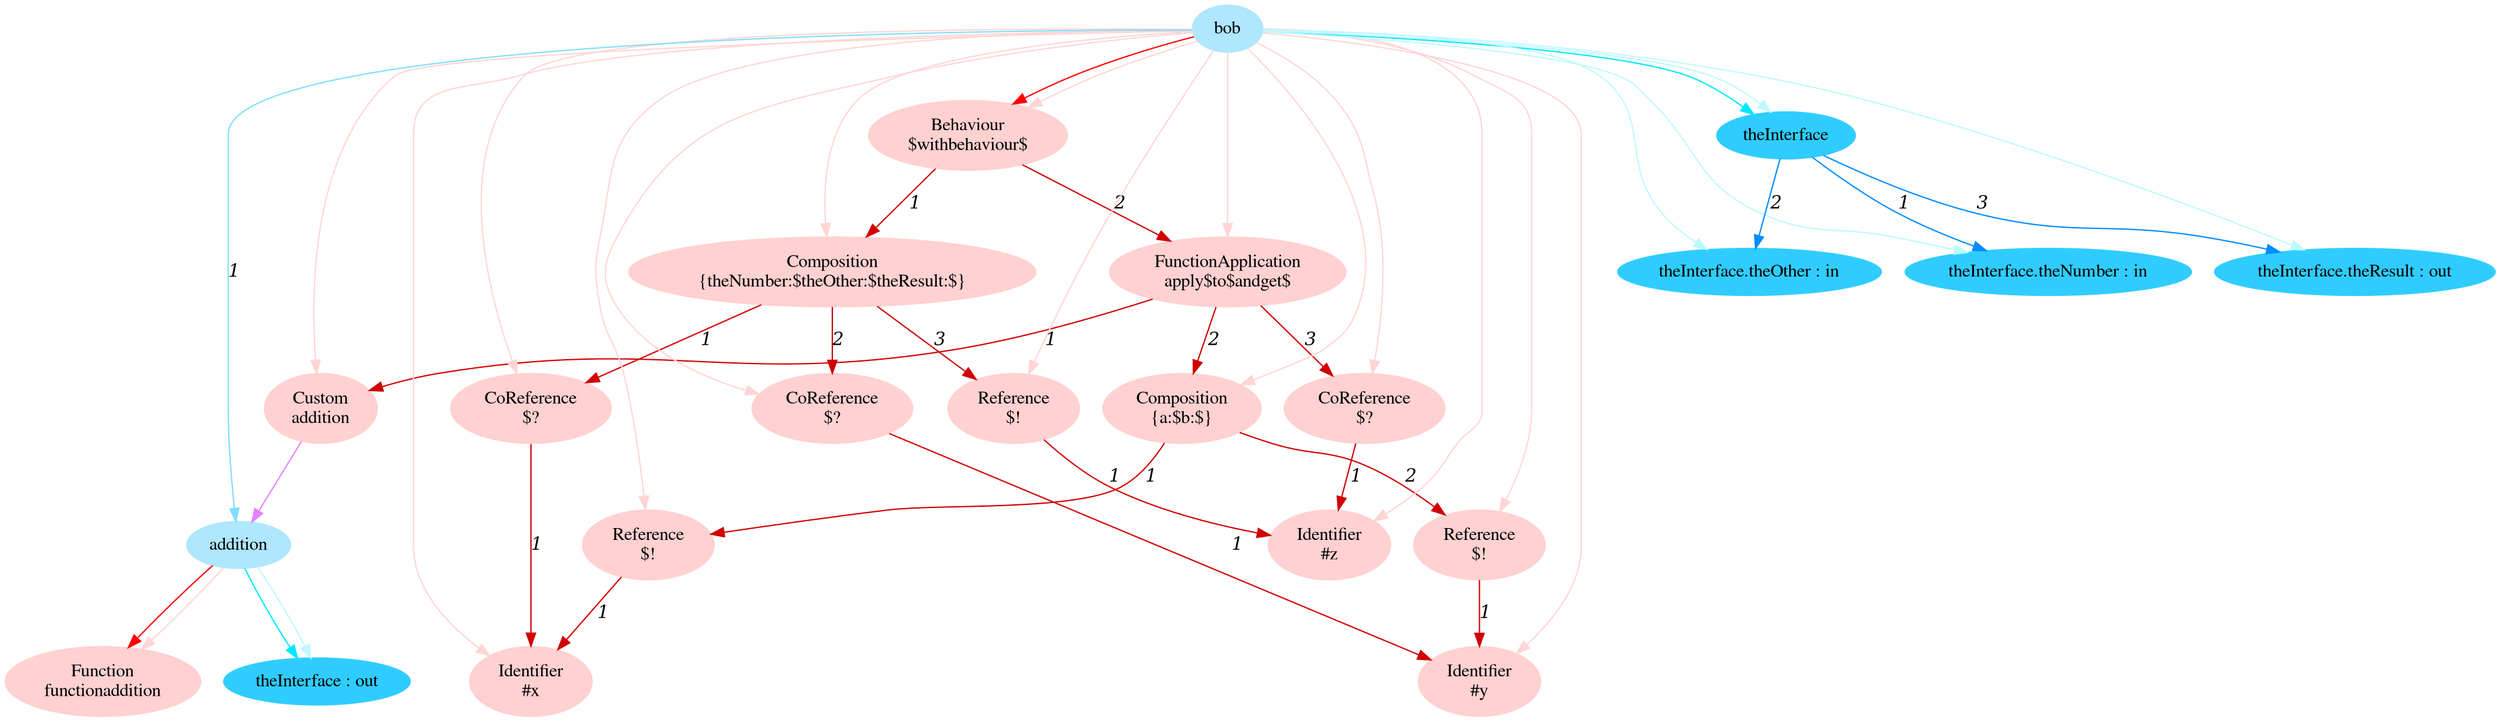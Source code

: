 digraph g{node_1010 [shape="ellipse", style="filled", color="#ffd1d1", fontname="Times", label="Function
functionaddition" ]
node_1013 [shape="ellipse", style="filled", color="#ffd1d1", fontname="Times", label="Identifier
#x" ]
node_1017 [shape="ellipse", style="filled", color="#ffd1d1", fontname="Times", label="CoReference
$?" ]
node_1021 [shape="ellipse", style="filled", color="#ffd1d1", fontname="Times", label="Identifier
#y" ]
node_1025 [shape="ellipse", style="filled", color="#ffd1d1", fontname="Times", label="CoReference
$?" ]
node_1029 [shape="ellipse", style="filled", color="#ffd1d1", fontname="Times", label="Identifier
#z" ]
node_1033 [shape="ellipse", style="filled", color="#ffd1d1", fontname="Times", label="Reference
$!" ]
node_1037 [shape="ellipse", style="filled", color="#ffd1d1", fontname="Times", label="Composition
{theNumber:$theOther:$theResult:$}" ]
node_1043 [shape="ellipse", style="filled", color="#ffd1d1", fontname="Times", label="Custom
addition" ]
node_1046 [shape="ellipse", style="filled", color="#ffd1d1", fontname="Times", label="Reference
$!" ]
node_1050 [shape="ellipse", style="filled", color="#ffd1d1", fontname="Times", label="Reference
$!" ]
node_1054 [shape="ellipse", style="filled", color="#ffd1d1", fontname="Times", label="Composition
{a:$b:$}" ]
node_1059 [shape="ellipse", style="filled", color="#ffd1d1", fontname="Times", label="CoReference
$?" ]
node_1063 [shape="ellipse", style="filled", color="#ffd1d1", fontname="Times", label="FunctionApplication
apply$to$andget$" ]
node_1069 [shape="ellipse", style="filled", color="#ffd1d1", fontname="Times", label="Behaviour
$withbehaviour$" ]
node_938 [shape="ellipse", style="filled", color="#afe7ff", fontname="Times", label="bob" ]
node_939 [shape="ellipse", style="filled", color="#afe7ff", fontname="Times", label="addition" ]
node_940 [shape="ellipse", style="filled", color="#2fcdff", fontname="Times", label="theInterface : out" ]
node_947 [shape="ellipse", style="filled", color="#2fcdff", fontname="Times", label="theInterface" ]
node_948 [shape="ellipse", style="filled", color="#2fcdff", fontname="Times", label="theInterface.theNumber : in" ]
node_950 [shape="ellipse", style="filled", color="#2fcdff", fontname="Times", label="theInterface.theOther : in" ]
node_952 [shape="ellipse", style="filled", color="#2fcdff", fontname="Times", label="theInterface.theResult : out" ]
node_1017 -> node_1013 [dir=forward, arrowHead=normal, fontname="Times-Italic", arrowsize=1, color="#d00000", label="1",  headlabel="", taillabel="" ]
node_1025 -> node_1021 [dir=forward, arrowHead=normal, fontname="Times-Italic", arrowsize=1, color="#d00000", label="1",  headlabel="", taillabel="" ]
node_1033 -> node_1029 [dir=forward, arrowHead=normal, fontname="Times-Italic", arrowsize=1, color="#d00000", label="1",  headlabel="", taillabel="" ]
node_1037 -> node_1017 [dir=forward, arrowHead=normal, fontname="Times-Italic", arrowsize=1, color="#d00000", label="1",  headlabel="", taillabel="" ]
node_1037 -> node_1025 [dir=forward, arrowHead=normal, fontname="Times-Italic", arrowsize=1, color="#d00000", label="2",  headlabel="", taillabel="" ]
node_1037 -> node_1033 [dir=forward, arrowHead=normal, fontname="Times-Italic", arrowsize=1, color="#d00000", label="3",  headlabel="", taillabel="" ]
node_1046 -> node_1013 [dir=forward, arrowHead=normal, fontname="Times-Italic", arrowsize=1, color="#d00000", label="1",  headlabel="", taillabel="" ]
node_1050 -> node_1021 [dir=forward, arrowHead=normal, fontname="Times-Italic", arrowsize=1, color="#d00000", label="1",  headlabel="", taillabel="" ]
node_1054 -> node_1046 [dir=forward, arrowHead=normal, fontname="Times-Italic", arrowsize=1, color="#d00000", label="1",  headlabel="", taillabel="" ]
node_1054 -> node_1050 [dir=forward, arrowHead=normal, fontname="Times-Italic", arrowsize=1, color="#d00000", label="2",  headlabel="", taillabel="" ]
node_1059 -> node_1029 [dir=forward, arrowHead=normal, fontname="Times-Italic", arrowsize=1, color="#d00000", label="1",  headlabel="", taillabel="" ]
node_1063 -> node_1043 [dir=forward, arrowHead=normal, fontname="Times-Italic", arrowsize=1, color="#d00000", label="1",  headlabel="", taillabel="" ]
node_1063 -> node_1054 [dir=forward, arrowHead=normal, fontname="Times-Italic", arrowsize=1, color="#d00000", label="2",  headlabel="", taillabel="" ]
node_1063 -> node_1059 [dir=forward, arrowHead=normal, fontname="Times-Italic", arrowsize=1, color="#d00000", label="3",  headlabel="", taillabel="" ]
node_1069 -> node_1037 [dir=forward, arrowHead=normal, fontname="Times-Italic", arrowsize=1, color="#d00000", label="1",  headlabel="", taillabel="" ]
node_1069 -> node_1063 [dir=forward, arrowHead=normal, fontname="Times-Italic", arrowsize=1, color="#d00000", label="2",  headlabel="", taillabel="" ]
node_939 -> node_1010 [dir=forward, arrowHead=normal, fontname="Times-Italic", arrowsize=1, color="#ff0000", label="",  headlabel="", taillabel="" ]
node_938 -> node_1069 [dir=forward, arrowHead=normal, fontname="Times-Italic", arrowsize=1, color="#ff0000", label="",  headlabel="", taillabel="" ]
node_939 -> node_1010 [dir=forward, arrowHead=normal, fontname="Times-Italic", arrowsize=1, color="#ffd5d5", label="",  headlabel="", taillabel="" ]
node_938 -> node_1013 [dir=forward, arrowHead=normal, fontname="Times-Italic", arrowsize=1, color="#ffd5d5", label="",  headlabel="", taillabel="" ]
node_938 -> node_1017 [dir=forward, arrowHead=normal, fontname="Times-Italic", arrowsize=1, color="#ffd5d5", label="",  headlabel="", taillabel="" ]
node_938 -> node_1021 [dir=forward, arrowHead=normal, fontname="Times-Italic", arrowsize=1, color="#ffd5d5", label="",  headlabel="", taillabel="" ]
node_938 -> node_1025 [dir=forward, arrowHead=normal, fontname="Times-Italic", arrowsize=1, color="#ffd5d5", label="",  headlabel="", taillabel="" ]
node_938 -> node_1029 [dir=forward, arrowHead=normal, fontname="Times-Italic", arrowsize=1, color="#ffd5d5", label="",  headlabel="", taillabel="" ]
node_938 -> node_1033 [dir=forward, arrowHead=normal, fontname="Times-Italic", arrowsize=1, color="#ffd5d5", label="",  headlabel="", taillabel="" ]
node_938 -> node_1037 [dir=forward, arrowHead=normal, fontname="Times-Italic", arrowsize=1, color="#ffd5d5", label="",  headlabel="", taillabel="" ]
node_938 -> node_1043 [dir=forward, arrowHead=normal, fontname="Times-Italic", arrowsize=1, color="#ffd5d5", label="",  headlabel="", taillabel="" ]
node_938 -> node_1046 [dir=forward, arrowHead=normal, fontname="Times-Italic", arrowsize=1, color="#ffd5d5", label="",  headlabel="", taillabel="" ]
node_938 -> node_1050 [dir=forward, arrowHead=normal, fontname="Times-Italic", arrowsize=1, color="#ffd5d5", label="",  headlabel="", taillabel="" ]
node_938 -> node_1054 [dir=forward, arrowHead=normal, fontname="Times-Italic", arrowsize=1, color="#ffd5d5", label="",  headlabel="", taillabel="" ]
node_938 -> node_1059 [dir=forward, arrowHead=normal, fontname="Times-Italic", arrowsize=1, color="#ffd5d5", label="",  headlabel="", taillabel="" ]
node_938 -> node_1063 [dir=forward, arrowHead=normal, fontname="Times-Italic", arrowsize=1, color="#ffd5d5", label="",  headlabel="", taillabel="" ]
node_938 -> node_1069 [dir=forward, arrowHead=normal, fontname="Times-Italic", arrowsize=1, color="#ffd5d5", label="",  headlabel="", taillabel="" ]
node_939 -> node_940 [dir=forward, arrowHead=normal, fontname="Times-Italic", arrowsize=1, color="#00e8ff", label="",  headlabel="", taillabel="" ]
node_938 -> node_947 [dir=forward, arrowHead=normal, fontname="Times-Italic", arrowsize=1, color="#00e8ff", label="",  headlabel="", taillabel="" ]
node_939 -> node_940 [dir=forward, arrowHead=normal, fontname="Times-Italic", arrowsize=1, color="#bef9ff", label="",  headlabel="", taillabel="" ]
node_938 -> node_948 [dir=forward, arrowHead=normal, fontname="Times-Italic", arrowsize=1, color="#bef9ff", label="",  headlabel="", taillabel="" ]
node_938 -> node_950 [dir=forward, arrowHead=normal, fontname="Times-Italic", arrowsize=1, color="#bef9ff", label="",  headlabel="", taillabel="" ]
node_938 -> node_952 [dir=forward, arrowHead=normal, fontname="Times-Italic", arrowsize=1, color="#bef9ff", label="",  headlabel="", taillabel="" ]
node_938 -> node_947 [dir=forward, arrowHead=normal, fontname="Times-Italic", arrowsize=1, color="#bef9ff", label="",  headlabel="", taillabel="" ]
node_947 -> node_948 [dir=forward, arrowHead=normal, fontname="Times-Italic", arrowsize=1, color="#008cff", label="1",  headlabel="", taillabel="" ]
node_947 -> node_950 [dir=forward, arrowHead=normal, fontname="Times-Italic", arrowsize=1, color="#008cff", label="2",  headlabel="", taillabel="" ]
node_947 -> node_952 [dir=forward, arrowHead=normal, fontname="Times-Italic", arrowsize=1, color="#008cff", label="3",  headlabel="", taillabel="" ]
node_938 -> node_939 [dir=forward, arrowHead=normal, fontname="Times-Italic", arrowsize=1, color="#81ddff", label="1",  headlabel="", taillabel="" ]
node_1043 -> node_939 [dir=forward, arrowHead=normal, fontname="Times-Italic", arrowsize=1, color="#e681ff", label="",  headlabel="", taillabel="" ]
}